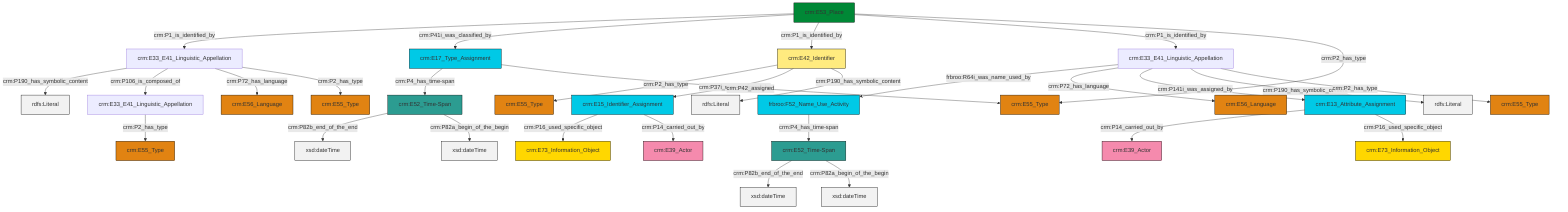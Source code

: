 graph TD
classDef Literal fill:#f2f2f2,stroke:#000000;
classDef CRM_Entity fill:#FFFFFF,stroke:#000000;
classDef Temporal_Entity fill:#00C9E6, stroke:#000000;
classDef Type fill:#E18312, stroke:#000000;
classDef Time-Span fill:#2C9C91, stroke:#000000;
classDef Appellation fill:#FFEB7F, stroke:#000000;
classDef Place fill:#008836, stroke:#000000;
classDef Persistent_Item fill:#B266B2, stroke:#000000;
classDef Conceptual_Object fill:#FFD700, stroke:#000000;
classDef Physical_Thing fill:#D2B48C, stroke:#000000;
classDef Actor fill:#f58aad, stroke:#000000;
classDef PC_Classes fill:#4ce600, stroke:#000000;
classDef Multi fill:#cccccc,stroke:#000000;

2["crm:E13_Attribute_Assignment"]:::Temporal_Entity -->|crm:P14_carried_out_by| 3["crm:E39_Actor"]:::Actor
7["crm:E53_Place"]:::Place -->|crm:P1_is_identified_by| 8["crm:E33_E41_Linguistic_Appellation"]:::Default
11["crm:E33_E41_Linguistic_Appellation"]:::Default -->|frbroo:R64i_was_name_used_by| 4["frbroo:F52_Name_Use_Activity"]:::Temporal_Entity
8["crm:E33_E41_Linguistic_Appellation"]:::Default -->|crm:P190_has_symbolic_content| 16[rdfs:Literal]:::Literal
7["crm:E53_Place"]:::Place -->|crm:P41i_was_classified_by| 17["crm:E17_Type_Assignment"]:::Temporal_Entity
18["crm:E52_Time-Span"]:::Time-Span -->|crm:P82b_end_of_the_end| 19[xsd:dateTime]:::Literal
2["crm:E13_Attribute_Assignment"]:::Temporal_Entity -->|crm:P16_used_specific_object| 0["crm:E73_Information_Object"]:::Conceptual_Object
11["crm:E33_E41_Linguistic_Appellation"]:::Default -->|crm:P72_has_language| 23["crm:E56_Language"]:::Type
4["frbroo:F52_Name_Use_Activity"]:::Temporal_Entity -->|crm:P4_has_time-span| 18["crm:E52_Time-Span"]:::Time-Span
17["crm:E17_Type_Assignment"]:::Temporal_Entity -->|crm:P4_has_time-span| 25["crm:E52_Time-Span"]:::Time-Span
25["crm:E52_Time-Span"]:::Time-Span -->|crm:P82b_end_of_the_end| 26[xsd:dateTime]:::Literal
27["crm:E42_Identifier"]:::Appellation -->|crm:P2_has_type| 28["crm:E55_Type"]:::Type
8["crm:E33_E41_Linguistic_Appellation"]:::Default -->|crm:P106_is_composed_of| 21["crm:E33_E41_Linguistic_Appellation"]:::Default
8["crm:E33_E41_Linguistic_Appellation"]:::Default -->|crm:P72_has_language| 31["crm:E56_Language"]:::Type
36["crm:E15_Identifier_Assignment"]:::Temporal_Entity -->|crm:P16_used_specific_object| 9["crm:E73_Information_Object"]:::Conceptual_Object
27["crm:E42_Identifier"]:::Appellation -->|crm:P37i_was_assigned_by| 36["crm:E15_Identifier_Assignment"]:::Temporal_Entity
36["crm:E15_Identifier_Assignment"]:::Temporal_Entity -->|crm:P14_carried_out_by| 32["crm:E39_Actor"]:::Actor
8["crm:E33_E41_Linguistic_Appellation"]:::Default -->|crm:P2_has_type| 13["crm:E55_Type"]:::Type
7["crm:E53_Place"]:::Place -->|crm:P1_is_identified_by| 27["crm:E42_Identifier"]:::Appellation
21["crm:E33_E41_Linguistic_Appellation"]:::Default -->|crm:P2_has_type| 41["crm:E55_Type"]:::Type
17["crm:E17_Type_Assignment"]:::Temporal_Entity -->|crm:P42_assigned| 29["crm:E55_Type"]:::Type
18["crm:E52_Time-Span"]:::Time-Span -->|crm:P82a_begin_of_the_begin| 42[xsd:dateTime]:::Literal
11["crm:E33_E41_Linguistic_Appellation"]:::Default -->|crm:P141i_was_assigned_by| 2["crm:E13_Attribute_Assignment"]:::Temporal_Entity
7["crm:E53_Place"]:::Place -->|crm:P1_is_identified_by| 11["crm:E33_E41_Linguistic_Appellation"]:::Default
25["crm:E52_Time-Span"]:::Time-Span -->|crm:P82a_begin_of_the_begin| 45[xsd:dateTime]:::Literal
27["crm:E42_Identifier"]:::Appellation -->|crm:P190_has_symbolic_content| 46[rdfs:Literal]:::Literal
11["crm:E33_E41_Linguistic_Appellation"]:::Default -->|crm:P190_has_symbolic_content| 48[rdfs:Literal]:::Literal
11["crm:E33_E41_Linguistic_Appellation"]:::Default -->|crm:P2_has_type| 49["crm:E55_Type"]:::Type
7["crm:E53_Place"]:::Place -->|crm:P2_has_type| 29["crm:E55_Type"]:::Type
